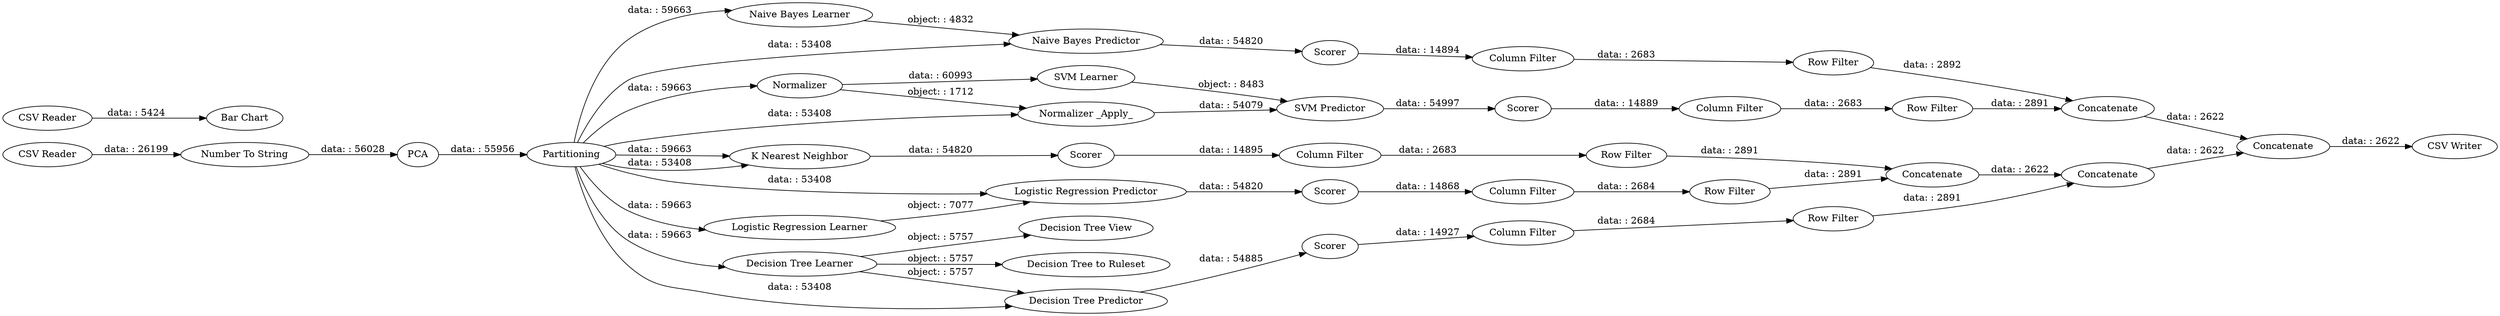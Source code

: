 digraph {
	"-1276960839841825873_39" [label=Concatenate]
	"-1276960839841825873_32" [label="Column Filter"]
	"-1276960839841825873_38" [label=Concatenate]
	"-1276960839841825873_35" [label="Row Filter"]
	"-1276960839841825873_13" [label="Naive Bayes Learner"]
	"-1276960839841825873_10" [label=Scorer]
	"-1276960839841825873_33" [label="Row Filter"]
	"-1276960839841825873_29" [label="Column Filter"]
	"-1276960839841825873_22" [label="Decision Tree View"]
	"-1276960839841825873_43" [label="CSV Writer"]
	"-1276960839841825873_42" [label="Bar Chart"]
	"-1276960839841825873_15" [label=Scorer]
	"-1276960839841825873_24" [label="Decision Tree to Ruleset"]
	"-1276960839841825873_25" [label=Scorer]
	"-1276960839841825873_30" [label="Row Filter"]
	"-1276960839841825873_21" [label="Decision Tree Learner"]
	"-1276960839841825873_11" [label=PCA]
	"-1276960839841825873_16" [label="K Nearest Neighbor"]
	"-1276960839841825873_3" [label=Normalizer]
	"-1276960839841825873_14" [label="Naive Bayes Predictor"]
	"-1276960839841825873_26" [label="Column Filter"]
	"-1276960839841825873_34" [label="Column Filter"]
	"-1276960839841825873_44" [label="CSV Reader"]
	"-1276960839841825873_37" [label="Row Filter"]
	"-1276960839841825873_8" [label="SVM Learner"]
	"-1276960839841825873_17" [label=Scorer]
	"-1276960839841825873_36" [label="Column Filter"]
	"-1276960839841825873_31" [label="Row Filter"]
	"-1276960839841825873_40" [label=Concatenate]
	"-1276960839841825873_41" [label=Concatenate]
	"-1276960839841825873_23" [label="Decision Tree Predictor"]
	"-1276960839841825873_9" [label="SVM Predictor"]
	"-1276960839841825873_1" [label="CSV Reader"]
	"-1276960839841825873_12" [label="Number To String"]
	"-1276960839841825873_20" [label=Scorer]
	"-1276960839841825873_18" [label="Logistic Regression Learner"]
	"-1276960839841825873_6" [label=Partitioning]
	"-1276960839841825873_7" [label="Normalizer _Apply_"]
	"-1276960839841825873_19" [label="Logistic Regression Predictor"]
	"-1276960839841825873_39" -> "-1276960839841825873_40" [label="data: : 2622"]
	"-1276960839841825873_33" -> "-1276960839841825873_39" [label="data: : 2891"]
	"-1276960839841825873_18" -> "-1276960839841825873_19" [label="object: : 7077"]
	"-1276960839841825873_31" -> "-1276960839841825873_38" [label="data: : 2891"]
	"-1276960839841825873_3" -> "-1276960839841825873_8" [label="data: : 60993"]
	"-1276960839841825873_6" -> "-1276960839841825873_7" [label="data: : 53408"]
	"-1276960839841825873_6" -> "-1276960839841825873_3" [label="data: : 59663"]
	"-1276960839841825873_10" -> "-1276960839841825873_26" [label="data: : 14889"]
	"-1276960839841825873_6" -> "-1276960839841825873_13" [label="data: : 59663"]
	"-1276960839841825873_13" -> "-1276960839841825873_14" [label="object: : 4832"]
	"-1276960839841825873_38" -> "-1276960839841825873_41" [label="data: : 2622"]
	"-1276960839841825873_6" -> "-1276960839841825873_16" [label="data: : 59663"]
	"-1276960839841825873_11" -> "-1276960839841825873_6" [label="data: : 55956"]
	"-1276960839841825873_6" -> "-1276960839841825873_16" [label="data: : 53408"]
	"-1276960839841825873_36" -> "-1276960839841825873_37" [label="data: : 2684"]
	"-1276960839841825873_35" -> "-1276960839841825873_39" [label="data: : 2891"]
	"-1276960839841825873_32" -> "-1276960839841825873_33" [label="data: : 2683"]
	"-1276960839841825873_37" -> "-1276960839841825873_40" [label="data: : 2891"]
	"-1276960839841825873_1" -> "-1276960839841825873_12" [label="data: : 26199"]
	"-1276960839841825873_23" -> "-1276960839841825873_25" [label="data: : 54885"]
	"-1276960839841825873_7" -> "-1276960839841825873_9" [label="data: : 54079"]
	"-1276960839841825873_21" -> "-1276960839841825873_24" [label="object: : 5757"]
	"-1276960839841825873_41" -> "-1276960839841825873_43" [label="data: : 2622"]
	"-1276960839841825873_34" -> "-1276960839841825873_35" [label="data: : 2684"]
	"-1276960839841825873_17" -> "-1276960839841825873_32" [label="data: : 14895"]
	"-1276960839841825873_29" -> "-1276960839841825873_30" [label="data: : 2683"]
	"-1276960839841825873_8" -> "-1276960839841825873_9" [label="object: : 8483"]
	"-1276960839841825873_20" -> "-1276960839841825873_34" [label="data: : 14868"]
	"-1276960839841825873_6" -> "-1276960839841825873_23" [label="data: : 53408"]
	"-1276960839841825873_6" -> "-1276960839841825873_14" [label="data: : 53408"]
	"-1276960839841825873_6" -> "-1276960839841825873_21" [label="data: : 59663"]
	"-1276960839841825873_40" -> "-1276960839841825873_41" [label="data: : 2622"]
	"-1276960839841825873_9" -> "-1276960839841825873_10" [label="data: : 54997"]
	"-1276960839841825873_15" -> "-1276960839841825873_29" [label="data: : 14894"]
	"-1276960839841825873_14" -> "-1276960839841825873_15" [label="data: : 54820"]
	"-1276960839841825873_30" -> "-1276960839841825873_38" [label="data: : 2892"]
	"-1276960839841825873_16" -> "-1276960839841825873_17" [label="data: : 54820"]
	"-1276960839841825873_6" -> "-1276960839841825873_18" [label="data: : 59663"]
	"-1276960839841825873_3" -> "-1276960839841825873_7" [label="object: : 1712"]
	"-1276960839841825873_6" -> "-1276960839841825873_19" [label="data: : 53408"]
	"-1276960839841825873_21" -> "-1276960839841825873_23" [label="object: : 5757"]
	"-1276960839841825873_21" -> "-1276960839841825873_22" [label="object: : 5757"]
	"-1276960839841825873_19" -> "-1276960839841825873_20" [label="data: : 54820"]
	"-1276960839841825873_26" -> "-1276960839841825873_31" [label="data: : 2683"]
	"-1276960839841825873_25" -> "-1276960839841825873_36" [label="data: : 14927"]
	"-1276960839841825873_44" -> "-1276960839841825873_42" [label="data: : 5424"]
	"-1276960839841825873_12" -> "-1276960839841825873_11" [label="data: : 56028"]
	rankdir=LR
}
